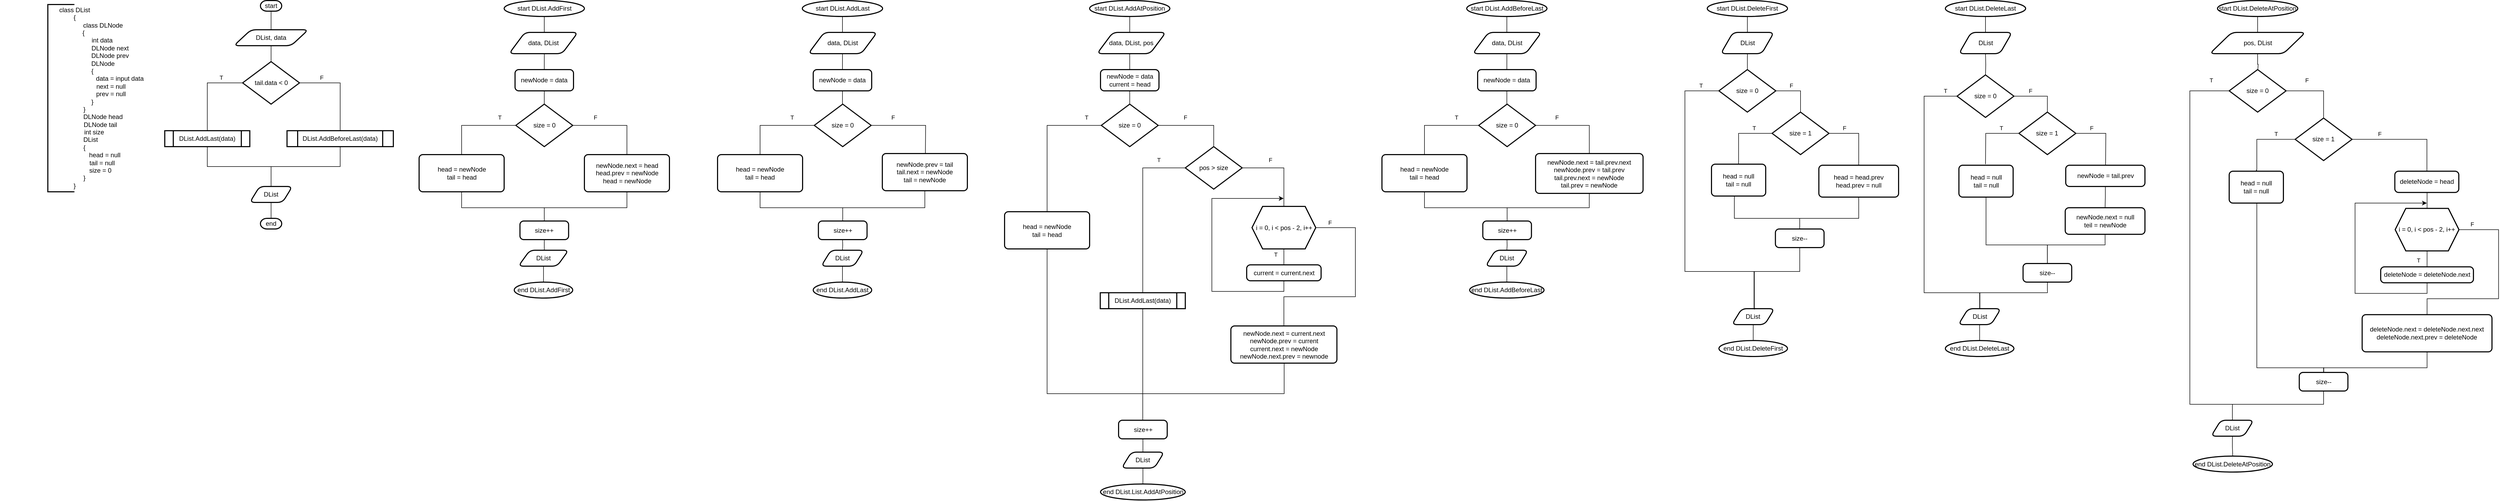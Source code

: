 <mxfile version="15.4.0" type="device"><diagram id="fU_Z1FJrFuVq7AGkQHou" name="Страница 1"><mxGraphModel dx="2153" dy="806" grid="1" gridSize="10" guides="1" tooltips="1" connect="1" arrows="1" fold="1" page="1" pageScale="1" pageWidth="827" pageHeight="1169" math="0" shadow="0"><root><mxCell id="0"/><mxCell id="1" parent="0"/><mxCell id="U-L8y34tym5A4oGmRkwM-3" style="edgeStyle=orthogonalEdgeStyle;rounded=0;orthogonalLoop=1;jettySize=auto;html=1;entryX=0.5;entryY=0;entryDx=0;entryDy=0;endArrow=none;endFill=0;" parent="1" source="U-L8y34tym5A4oGmRkwM-1" edge="1"><mxGeometry relative="1" as="geometry"><mxPoint x="414.01" y="80" as="targetPoint"/></mxGeometry></mxCell><mxCell id="U-L8y34tym5A4oGmRkwM-1" value="start DList.AddFirst" style="ellipse;whiteSpace=wrap;html=1;strokeWidth=2;" parent="1" vertex="1"><mxGeometry x="338.5" y="20" width="151" height="30" as="geometry"/></mxCell><mxCell id="U-L8y34tym5A4oGmRkwM-5" style="edgeStyle=orthogonalEdgeStyle;rounded=0;orthogonalLoop=1;jettySize=auto;html=1;entryX=0.5;entryY=0;entryDx=0;entryDy=0;endArrow=none;endFill=0;" parent="1" target="U-L8y34tym5A4oGmRkwM-4" edge="1"><mxGeometry relative="1" as="geometry"><mxPoint x="414.069" y="120" as="sourcePoint"/></mxGeometry></mxCell><mxCell id="U-L8y34tym5A4oGmRkwM-4" value="newNode = data" style="rounded=1;whiteSpace=wrap;html=1;absoluteArcSize=1;arcSize=14;strokeWidth=2;" parent="1" vertex="1"><mxGeometry x="359" y="150" width="110" height="40" as="geometry"/></mxCell><mxCell id="U-L8y34tym5A4oGmRkwM-9" style="edgeStyle=orthogonalEdgeStyle;rounded=0;orthogonalLoop=1;jettySize=auto;html=1;endArrow=none;endFill=0;" parent="1" source="U-L8y34tym5A4oGmRkwM-6" target="U-L8y34tym5A4oGmRkwM-8" edge="1"><mxGeometry relative="1" as="geometry"><Array as="points"><mxPoint x="570" y="410"/><mxPoint x="414" y="410"/></Array></mxGeometry></mxCell><mxCell id="U-L8y34tym5A4oGmRkwM-6" value="newNode.next = head&lt;br&gt;head.prev = newNode&lt;br&gt;head = newNode" style="rounded=1;whiteSpace=wrap;html=1;absoluteArcSize=1;arcSize=14;strokeWidth=2;" parent="1" vertex="1"><mxGeometry x="489.5" y="310" width="160" height="70" as="geometry"/></mxCell><mxCell id="U-L8y34tym5A4oGmRkwM-11" style="edgeStyle=orthogonalEdgeStyle;rounded=0;orthogonalLoop=1;jettySize=auto;html=1;entryX=0.5;entryY=0;entryDx=0;entryDy=0;endArrow=none;endFill=0;" parent="1" source="U-L8y34tym5A4oGmRkwM-8" target="U-L8y34tym5A4oGmRkwM-10" edge="1"><mxGeometry relative="1" as="geometry"/></mxCell><mxCell id="U-L8y34tym5A4oGmRkwM-8" value="DList" style="shape=parallelogram;html=1;strokeWidth=2;perimeter=parallelogramPerimeter;whiteSpace=wrap;rounded=1;arcSize=19;size=0.23;" parent="1" vertex="1"><mxGeometry x="365.26" y="490" width="94.5" height="30" as="geometry"/></mxCell><mxCell id="U-L8y34tym5A4oGmRkwM-10" value="end DList.AddFirst" style="ellipse;whiteSpace=wrap;html=1;strokeWidth=2;" parent="1" vertex="1"><mxGeometry x="357.51" y="550" width="110" height="30" as="geometry"/></mxCell><mxCell id="U-L8y34tym5A4oGmRkwM-34" style="edgeStyle=orthogonalEdgeStyle;rounded=0;orthogonalLoop=1;jettySize=auto;html=1;entryX=0.5;entryY=0;entryDx=0;entryDy=0;endArrow=none;endFill=0;" parent="1" source="U-L8y34tym5A4oGmRkwM-35" edge="1"><mxGeometry relative="1" as="geometry"><mxPoint x="975.0" y="80" as="targetPoint"/></mxGeometry></mxCell><mxCell id="U-L8y34tym5A4oGmRkwM-35" value="start DList.AddLast" style="ellipse;whiteSpace=wrap;html=1;strokeWidth=2;" parent="1" vertex="1"><mxGeometry x="899.5" y="20" width="151" height="30" as="geometry"/></mxCell><mxCell id="U-L8y34tym5A4oGmRkwM-36" style="edgeStyle=orthogonalEdgeStyle;rounded=0;orthogonalLoop=1;jettySize=auto;html=1;entryX=0.5;entryY=0;entryDx=0;entryDy=0;endArrow=none;endFill=0;" parent="1" target="U-L8y34tym5A4oGmRkwM-39" edge="1"><mxGeometry relative="1" as="geometry"><mxPoint x="975.034" y="120" as="sourcePoint"/></mxGeometry></mxCell><mxCell id="U-L8y34tym5A4oGmRkwM-38" style="edgeStyle=orthogonalEdgeStyle;rounded=0;orthogonalLoop=1;jettySize=auto;html=1;entryX=0.5;entryY=0;entryDx=0;entryDy=0;endArrow=none;endFill=0;" parent="1" source="U-L8y34tym5A4oGmRkwM-39" edge="1"><mxGeometry relative="1" as="geometry"><mxPoint x="975" y="220" as="targetPoint"/></mxGeometry></mxCell><mxCell id="U-L8y34tym5A4oGmRkwM-39" value="newNode = data" style="rounded=1;whiteSpace=wrap;html=1;absoluteArcSize=1;arcSize=14;strokeWidth=2;" parent="1" vertex="1"><mxGeometry x="920" y="150" width="110" height="40" as="geometry"/></mxCell><mxCell id="U-L8y34tym5A4oGmRkwM-40" style="edgeStyle=orthogonalEdgeStyle;rounded=0;orthogonalLoop=1;jettySize=auto;html=1;endArrow=none;endFill=0;" parent="1" target="U-L8y34tym5A4oGmRkwM-43" edge="1"><mxGeometry relative="1" as="geometry"><mxPoint x="975" y="460" as="sourcePoint"/></mxGeometry></mxCell><mxCell id="U-L8y34tym5A4oGmRkwM-42" style="edgeStyle=orthogonalEdgeStyle;rounded=0;orthogonalLoop=1;jettySize=auto;html=1;entryX=0.5;entryY=0;entryDx=0;entryDy=0;endArrow=none;endFill=0;" parent="1" source="U-L8y34tym5A4oGmRkwM-43" target="U-L8y34tym5A4oGmRkwM-44" edge="1"><mxGeometry relative="1" as="geometry"/></mxCell><mxCell id="U-L8y34tym5A4oGmRkwM-43" value="DList" style="shape=parallelogram;html=1;strokeWidth=2;perimeter=parallelogramPerimeter;whiteSpace=wrap;rounded=1;arcSize=19;size=0.23;" parent="1" vertex="1"><mxGeometry x="935" y="490" width="80" height="30" as="geometry"/></mxCell><mxCell id="U-L8y34tym5A4oGmRkwM-44" value="end DList.AddLast" style="ellipse;whiteSpace=wrap;html=1;strokeWidth=2;" parent="1" vertex="1"><mxGeometry x="920" y="550" width="110" height="30" as="geometry"/></mxCell><mxCell id="U-L8y34tym5A4oGmRkwM-45" style="edgeStyle=orthogonalEdgeStyle;rounded=0;orthogonalLoop=1;jettySize=auto;html=1;entryX=0.5;entryY=0;entryDx=0;entryDy=0;endArrow=none;endFill=0;" parent="1" source="U-L8y34tym5A4oGmRkwM-46" edge="1"><mxGeometry relative="1" as="geometry"><mxPoint x="1515.495" y="80" as="targetPoint"/></mxGeometry></mxCell><mxCell id="U-L8y34tym5A4oGmRkwM-46" value="start DList.AddAtPosition" style="ellipse;whiteSpace=wrap;html=1;strokeWidth=2;" parent="1" vertex="1"><mxGeometry x="1440" y="20" width="151" height="30" as="geometry"/></mxCell><mxCell id="U-L8y34tym5A4oGmRkwM-47" style="edgeStyle=orthogonalEdgeStyle;rounded=0;orthogonalLoop=1;jettySize=auto;html=1;entryX=0.5;entryY=0;entryDx=0;entryDy=0;endArrow=none;endFill=0;" parent="1" target="U-L8y34tym5A4oGmRkwM-50" edge="1"><mxGeometry relative="1" as="geometry"><mxPoint x="1515.448" y="120" as="sourcePoint"/></mxGeometry></mxCell><mxCell id="_JRviwH6wv8AhVhpIcnH-35" value="" style="edgeStyle=orthogonalEdgeStyle;rounded=0;orthogonalLoop=1;jettySize=auto;html=1;endArrow=none;endFill=0;" parent="1" source="U-L8y34tym5A4oGmRkwM-50" target="_JRviwH6wv8AhVhpIcnH-22" edge="1"><mxGeometry relative="1" as="geometry"/></mxCell><mxCell id="U-L8y34tym5A4oGmRkwM-50" value="newNode = data&lt;br&gt;current = head" style="rounded=1;whiteSpace=wrap;html=1;absoluteArcSize=1;arcSize=14;strokeWidth=2;" parent="1" vertex="1"><mxGeometry x="1460.5" y="150" width="110" height="40" as="geometry"/></mxCell><mxCell id="_JRviwH6wv8AhVhpIcnH-40" value="" style="edgeStyle=orthogonalEdgeStyle;rounded=0;orthogonalLoop=1;jettySize=auto;html=1;endArrow=none;endFill=0;" parent="1" source="U-L8y34tym5A4oGmRkwM-54" target="U-L8y34tym5A4oGmRkwM-55" edge="1"><mxGeometry relative="1" as="geometry"/></mxCell><mxCell id="_JRviwH6wv8AhVhpIcnH-41" value="" style="edgeStyle=orthogonalEdgeStyle;rounded=0;orthogonalLoop=1;jettySize=auto;html=1;endArrow=none;endFill=0;" parent="1" source="U-L8y34tym5A4oGmRkwM-54" target="_JRviwH6wv8AhVhpIcnH-30" edge="1"><mxGeometry relative="1" as="geometry"/></mxCell><mxCell id="U-L8y34tym5A4oGmRkwM-54" value="DList" style="shape=parallelogram;html=1;strokeWidth=2;perimeter=parallelogramPerimeter;whiteSpace=wrap;rounded=1;arcSize=19;size=0.23;" parent="1" vertex="1"><mxGeometry x="1500.25" y="870" width="80" height="30" as="geometry"/></mxCell><mxCell id="U-L8y34tym5A4oGmRkwM-55" value="end DList.List.AddAtPosition" style="ellipse;whiteSpace=wrap;html=1;strokeWidth=2;" parent="1" vertex="1"><mxGeometry x="1460.5" y="930" width="159.5" height="30" as="geometry"/></mxCell><mxCell id="U-L8y34tym5A4oGmRkwM-58" value="T" style="edgeStyle=orthogonalEdgeStyle;rounded=0;orthogonalLoop=1;jettySize=auto;html=1;endArrow=none;endFill=0;" parent="1" source="U-L8y34tym5A4oGmRkwM-56" target="U-L8y34tym5A4oGmRkwM-57" edge="1"><mxGeometry x="0.2" y="-16" relative="1" as="geometry"><mxPoint as="offset"/></mxGeometry></mxCell><mxCell id="U-L8y34tym5A4oGmRkwM-60" value="F" style="edgeStyle=orthogonalEdgeStyle;rounded=0;orthogonalLoop=1;jettySize=auto;html=1;endArrow=none;endFill=0;entryX=0.5;entryY=0;entryDx=0;entryDy=0;" parent="1" source="U-L8y34tym5A4oGmRkwM-56" target="U-L8y34tym5A4oGmRkwM-61" edge="1"><mxGeometry x="-0.867" y="10" relative="1" as="geometry"><mxPoint x="1920.01" y="607.5" as="targetPoint"/><Array as="points"><mxPoint x="1940.01" y="447.5"/><mxPoint x="1940.01" y="577.5"/><mxPoint x="1806.01" y="577.5"/></Array><mxPoint as="offset"/></mxGeometry></mxCell><mxCell id="U-L8y34tym5A4oGmRkwM-56" value="i = 0, i &amp;lt; pos - 2, i++" style="shape=hexagon;perimeter=hexagonPerimeter2;whiteSpace=wrap;html=1;fixedSize=1;strokeWidth=2;" parent="1" vertex="1"><mxGeometry x="1745.51" y="407.5" width="120" height="80" as="geometry"/></mxCell><mxCell id="U-L8y34tym5A4oGmRkwM-59" style="edgeStyle=orthogonalEdgeStyle;rounded=0;orthogonalLoop=1;jettySize=auto;html=1;endArrow=classic;endFill=1;exitX=0.5;exitY=1;exitDx=0;exitDy=0;" parent="1" source="U-L8y34tym5A4oGmRkwM-57" edge="1"><mxGeometry relative="1" as="geometry"><mxPoint x="1805" y="392.5" as="targetPoint"/><Array as="points"><mxPoint x="1805" y="567.5"/><mxPoint x="1670" y="567.5"/><mxPoint x="1670" y="392.5"/><mxPoint x="1805" y="392.5"/></Array></mxGeometry></mxCell><mxCell id="U-L8y34tym5A4oGmRkwM-57" value="current = current.next" style="rounded=1;whiteSpace=wrap;html=1;absoluteArcSize=1;arcSize=14;strokeWidth=2;" parent="1" vertex="1"><mxGeometry x="1735.51" y="517.5" width="140" height="30" as="geometry"/></mxCell><mxCell id="383ST2sBf6od1V66shln-7" style="edgeStyle=orthogonalEdgeStyle;rounded=0;orthogonalLoop=1;jettySize=auto;html=1;endArrow=none;endFill=0;" parent="1" target="_JRviwH6wv8AhVhpIcnH-30" edge="1"><mxGeometry relative="1" as="geometry"><mxPoint x="1806" y="700" as="sourcePoint"/><Array as="points"><mxPoint x="1806" y="760"/><mxPoint x="1540" y="760"/></Array></mxGeometry></mxCell><mxCell id="U-L8y34tym5A4oGmRkwM-61" value="newNode.next = current.next&lt;br&gt;newNode.prev = current&lt;br&gt;current.next = newNode&lt;br&gt;newNode.next.prev = newnode" style="rounded=1;whiteSpace=wrap;html=1;absoluteArcSize=1;arcSize=14;strokeWidth=2;" parent="1" vertex="1"><mxGeometry x="1705.76" y="632.5" width="199.5" height="70" as="geometry"/></mxCell><mxCell id="U-L8y34tym5A4oGmRkwM-62" style="edgeStyle=orthogonalEdgeStyle;rounded=0;orthogonalLoop=1;jettySize=auto;html=1;entryX=0.5;entryY=0;entryDx=0;entryDy=0;endArrow=none;endFill=0;" parent="1" source="U-L8y34tym5A4oGmRkwM-63" target="U-L8y34tym5A4oGmRkwM-65" edge="1"><mxGeometry relative="1" as="geometry"/></mxCell><mxCell id="U-L8y34tym5A4oGmRkwM-63" value="start DList.DeleteFirst" style="ellipse;whiteSpace=wrap;html=1;strokeWidth=2;" parent="1" vertex="1"><mxGeometry x="2602" y="20" width="151" height="30" as="geometry"/></mxCell><mxCell id="U-L8y34tym5A4oGmRkwM-64" style="edgeStyle=orthogonalEdgeStyle;rounded=0;orthogonalLoop=1;jettySize=auto;html=1;entryX=0.5;entryY=0;entryDx=0;entryDy=0;endArrow=none;endFill=0;entryPerimeter=0;" parent="1" source="U-L8y34tym5A4oGmRkwM-65" edge="1"><mxGeometry relative="1" as="geometry"><mxPoint x="2677.505" y="150" as="targetPoint"/></mxGeometry></mxCell><mxCell id="U-L8y34tym5A4oGmRkwM-65" value="DList" style="shape=parallelogram;html=1;strokeWidth=2;perimeter=parallelogramPerimeter;whiteSpace=wrap;rounded=1;arcSize=19;size=0.23;" parent="1" vertex="1"><mxGeometry x="2627.5" y="80" width="100" height="40" as="geometry"/></mxCell><mxCell id="U-L8y34tym5A4oGmRkwM-70" style="edgeStyle=orthogonalEdgeStyle;rounded=0;orthogonalLoop=1;jettySize=auto;html=1;entryX=0.5;entryY=0;entryDx=0;entryDy=0;endArrow=none;endFill=0;" parent="1" source="U-L8y34tym5A4oGmRkwM-71" target="U-L8y34tym5A4oGmRkwM-72" edge="1"><mxGeometry relative="1" as="geometry"/></mxCell><mxCell id="U-L8y34tym5A4oGmRkwM-71" value="DList" style="shape=parallelogram;html=1;strokeWidth=2;perimeter=parallelogramPerimeter;whiteSpace=wrap;rounded=1;arcSize=19;size=0.23;" parent="1" vertex="1"><mxGeometry x="2648.48" y="600" width="80" height="30" as="geometry"/></mxCell><mxCell id="U-L8y34tym5A4oGmRkwM-72" value="end DList.DeleteFirst" style="ellipse;whiteSpace=wrap;html=1;strokeWidth=2;" parent="1" vertex="1"><mxGeometry x="2623.99" y="660" width="128.99" height="30" as="geometry"/></mxCell><mxCell id="U-L8y34tym5A4oGmRkwM-73" style="edgeStyle=orthogonalEdgeStyle;rounded=0;orthogonalLoop=1;jettySize=auto;html=1;entryX=0.5;entryY=0;entryDx=0;entryDy=0;endArrow=none;endFill=0;" parent="1" source="U-L8y34tym5A4oGmRkwM-74" edge="1"><mxGeometry relative="1" as="geometry"><mxPoint x="3125.5" y="80" as="targetPoint"/></mxGeometry></mxCell><mxCell id="U-L8y34tym5A4oGmRkwM-74" value="start DList.DeleteLast" style="ellipse;whiteSpace=wrap;html=1;strokeWidth=2;" parent="1" vertex="1"><mxGeometry x="3050" y="20" width="151" height="30" as="geometry"/></mxCell><mxCell id="U-L8y34tym5A4oGmRkwM-75" style="edgeStyle=orthogonalEdgeStyle;rounded=0;orthogonalLoop=1;jettySize=auto;html=1;entryX=0.5;entryY=0;entryDx=0;entryDy=0;endArrow=none;endFill=0;entryPerimeter=0;" parent="1" target="383ST2sBf6od1V66shln-45" edge="1"><mxGeometry relative="1" as="geometry"><mxPoint x="3125.5" y="150" as="targetPoint"/><mxPoint x="3125.517" y="120" as="sourcePoint"/></mxGeometry></mxCell><mxCell id="U-L8y34tym5A4oGmRkwM-84" style="edgeStyle=orthogonalEdgeStyle;rounded=0;orthogonalLoop=1;jettySize=auto;html=1;entryX=0.5;entryY=0;entryDx=0;entryDy=0;endArrow=none;endFill=0;" parent="1" source="U-L8y34tym5A4oGmRkwM-85" target="U-L8y34tym5A4oGmRkwM-87" edge="1"><mxGeometry relative="1" as="geometry"/></mxCell><mxCell id="U-L8y34tym5A4oGmRkwM-85" value="start DList.DeleteAtPosition" style="ellipse;whiteSpace=wrap;html=1;strokeWidth=2;" parent="1" vertex="1"><mxGeometry x="3562" y="20" width="151" height="30" as="geometry"/></mxCell><mxCell id="U-L8y34tym5A4oGmRkwM-86" style="edgeStyle=orthogonalEdgeStyle;rounded=0;orthogonalLoop=1;jettySize=auto;html=1;entryX=0.5;entryY=0;entryDx=0;entryDy=0;endArrow=none;endFill=0;" parent="1" source="U-L8y34tym5A4oGmRkwM-87" edge="1"><mxGeometry relative="1" as="geometry"><mxPoint x="3638" y="150" as="targetPoint"/></mxGeometry></mxCell><mxCell id="U-L8y34tym5A4oGmRkwM-87" value="pos, DList" style="shape=parallelogram;html=1;strokeWidth=2;perimeter=parallelogramPerimeter;whiteSpace=wrap;rounded=1;arcSize=19;size=0.23;" parent="1" vertex="1"><mxGeometry x="3547.5" y="80" width="180" height="40" as="geometry"/></mxCell><mxCell id="_JRviwH6wv8AhVhpIcnH-2" value="T" style="edgeStyle=orthogonalEdgeStyle;rounded=0;orthogonalLoop=1;jettySize=auto;html=1;endArrow=none;endFill=0;exitX=0;exitY=0.5;exitDx=0;exitDy=0;exitPerimeter=0;" parent="1" source="_JRviwH6wv8AhVhpIcnH-1" target="_JRviwH6wv8AhVhpIcnH-3" edge="1"><mxGeometry x="-0.612" y="-15" relative="1" as="geometry"><mxPoint x="80" y="550" as="targetPoint"/><mxPoint as="offset"/></mxGeometry></mxCell><mxCell id="_JRviwH6wv8AhVhpIcnH-4" value="" style="edgeStyle=orthogonalEdgeStyle;rounded=0;orthogonalLoop=1;jettySize=auto;html=1;endArrow=none;endFill=0;" parent="1" source="_JRviwH6wv8AhVhpIcnH-1" target="U-L8y34tym5A4oGmRkwM-4" edge="1"><mxGeometry relative="1" as="geometry"/></mxCell><mxCell id="_JRviwH6wv8AhVhpIcnH-5" value="F" style="edgeStyle=orthogonalEdgeStyle;rounded=0;orthogonalLoop=1;jettySize=auto;html=1;endArrow=none;endFill=0;" parent="1" source="_JRviwH6wv8AhVhpIcnH-1" target="U-L8y34tym5A4oGmRkwM-6" edge="1"><mxGeometry x="-0.459" y="15" relative="1" as="geometry"><mxPoint as="offset"/></mxGeometry></mxCell><mxCell id="_JRviwH6wv8AhVhpIcnH-1" value="size = 0" style="strokeWidth=2;html=1;shape=mxgraph.flowchart.decision;whiteSpace=wrap;" parent="1" vertex="1"><mxGeometry x="360.5" y="215" width="107.01" height="80" as="geometry"/></mxCell><mxCell id="_JRviwH6wv8AhVhpIcnH-9" style="edgeStyle=orthogonalEdgeStyle;rounded=0;orthogonalLoop=1;jettySize=auto;html=1;endArrow=none;endFill=0;" parent="1" source="_JRviwH6wv8AhVhpIcnH-3" target="_JRviwH6wv8AhVhpIcnH-7" edge="1"><mxGeometry relative="1" as="geometry"><Array as="points"><mxPoint x="259" y="410"/><mxPoint x="414" y="410"/></Array></mxGeometry></mxCell><mxCell id="_JRviwH6wv8AhVhpIcnH-3" value="head = newNode&lt;br&gt;tail = head" style="rounded=1;whiteSpace=wrap;html=1;absoluteArcSize=1;arcSize=14;strokeWidth=2;" parent="1" vertex="1"><mxGeometry x="178.5" y="310" width="160" height="70" as="geometry"/></mxCell><mxCell id="_JRviwH6wv8AhVhpIcnH-7" value="size++" style="rounded=1;whiteSpace=wrap;html=1;absoluteArcSize=1;arcSize=14;strokeWidth=2;" parent="1" vertex="1"><mxGeometry x="368.26" y="435" width="91.5" height="35" as="geometry"/></mxCell><mxCell id="_JRviwH6wv8AhVhpIcnH-11" value="T" style="edgeStyle=orthogonalEdgeStyle;rounded=0;orthogonalLoop=1;jettySize=auto;html=1;endArrow=none;endFill=0;exitX=0;exitY=0.5;exitDx=0;exitDy=0;exitPerimeter=0;" parent="1" source="_JRviwH6wv8AhVhpIcnH-13" target="_JRviwH6wv8AhVhpIcnH-15" edge="1"><mxGeometry x="-0.465" y="-15" relative="1" as="geometry"><mxPoint x="641.5" y="550" as="targetPoint"/><mxPoint as="offset"/></mxGeometry></mxCell><mxCell id="_JRviwH6wv8AhVhpIcnH-12" value="F" style="edgeStyle=orthogonalEdgeStyle;rounded=0;orthogonalLoop=1;jettySize=auto;html=1;endArrow=none;endFill=0;" parent="1" source="_JRviwH6wv8AhVhpIcnH-13" edge="1"><mxGeometry x="-0.478" y="15" relative="1" as="geometry"><mxPoint x="1131" y="310" as="targetPoint"/><mxPoint as="offset"/></mxGeometry></mxCell><mxCell id="_JRviwH6wv8AhVhpIcnH-13" value="size = 0" style="strokeWidth=2;html=1;shape=mxgraph.flowchart.decision;whiteSpace=wrap;" parent="1" vertex="1"><mxGeometry x="922.0" y="215" width="107.01" height="80" as="geometry"/></mxCell><mxCell id="_JRviwH6wv8AhVhpIcnH-14" style="edgeStyle=orthogonalEdgeStyle;rounded=0;orthogonalLoop=1;jettySize=auto;html=1;endArrow=none;endFill=0;" parent="1" source="_JRviwH6wv8AhVhpIcnH-15" target="_JRviwH6wv8AhVhpIcnH-16" edge="1"><mxGeometry relative="1" as="geometry"><Array as="points"><mxPoint x="820.5" y="410"/><mxPoint x="975.5" y="410"/></Array></mxGeometry></mxCell><mxCell id="_JRviwH6wv8AhVhpIcnH-15" value="head = newNode&lt;br&gt;tail = head" style="rounded=1;whiteSpace=wrap;html=1;absoluteArcSize=1;arcSize=14;strokeWidth=2;" parent="1" vertex="1"><mxGeometry x="740" y="310" width="160" height="70" as="geometry"/></mxCell><mxCell id="_JRviwH6wv8AhVhpIcnH-16" value="size++" style="rounded=1;whiteSpace=wrap;html=1;absoluteArcSize=1;arcSize=14;strokeWidth=2;" parent="1" vertex="1"><mxGeometry x="929.76" y="435" width="91.5" height="35" as="geometry"/></mxCell><mxCell id="_JRviwH6wv8AhVhpIcnH-18" style="edgeStyle=orthogonalEdgeStyle;rounded=0;orthogonalLoop=1;jettySize=auto;html=1;entryX=0.5;entryY=0;entryDx=0;entryDy=0;endArrow=none;endFill=0;exitX=0.5;exitY=1;exitDx=0;exitDy=0;" parent="1" source="_JRviwH6wv8AhVhpIcnH-17" target="_JRviwH6wv8AhVhpIcnH-16" edge="1"><mxGeometry relative="1" as="geometry"><Array as="points"><mxPoint x="1130" y="410"/><mxPoint x="976" y="410"/></Array></mxGeometry></mxCell><mxCell id="_JRviwH6wv8AhVhpIcnH-17" value="newNode.prev = tail&lt;br&gt;tail.next = newNode&lt;br&gt;tail = newNode" style="rounded=1;whiteSpace=wrap;html=1;absoluteArcSize=1;arcSize=14;strokeWidth=2;" parent="1" vertex="1"><mxGeometry x="1050" y="308" width="160" height="70" as="geometry"/></mxCell><mxCell id="_JRviwH6wv8AhVhpIcnH-20" value="T" style="edgeStyle=orthogonalEdgeStyle;rounded=0;orthogonalLoop=1;jettySize=auto;html=1;endArrow=none;endFill=0;exitX=0;exitY=0.5;exitDx=0;exitDy=0;exitPerimeter=0;entryX=0.5;entryY=0;entryDx=0;entryDy=0;" parent="1" source="_JRviwH6wv8AhVhpIcnH-22" target="_JRviwH6wv8AhVhpIcnH-24" edge="1"><mxGeometry x="-0.788" y="-15" relative="1" as="geometry"><mxPoint x="1360" y="310" as="targetPoint"/><mxPoint as="offset"/></mxGeometry></mxCell><mxCell id="383ST2sBf6od1V66shln-1" value="F" style="edgeStyle=orthogonalEdgeStyle;rounded=0;orthogonalLoop=1;jettySize=auto;html=1;endArrow=none;endFill=0;entryX=0.5;entryY=0;entryDx=0;entryDy=0;entryPerimeter=0;" parent="1" source="_JRviwH6wv8AhVhpIcnH-22" target="383ST2sBf6od1V66shln-2" edge="1"><mxGeometry x="-0.294" y="15" relative="1" as="geometry"><mxPoint x="1610" y="255" as="targetPoint"/><mxPoint as="offset"/></mxGeometry></mxCell><mxCell id="_JRviwH6wv8AhVhpIcnH-22" value="size = 0" style="strokeWidth=2;html=1;shape=mxgraph.flowchart.decision;whiteSpace=wrap;" parent="1" vertex="1"><mxGeometry x="1462.0" y="215" width="107.01" height="80" as="geometry"/></mxCell><mxCell id="_JRviwH6wv8AhVhpIcnH-36" style="edgeStyle=orthogonalEdgeStyle;rounded=0;orthogonalLoop=1;jettySize=auto;html=1;endArrow=none;endFill=0;" parent="1" source="_JRviwH6wv8AhVhpIcnH-24" target="_JRviwH6wv8AhVhpIcnH-30" edge="1"><mxGeometry relative="1" as="geometry"><Array as="points"><mxPoint x="1360" y="760"/><mxPoint x="1540" y="760"/></Array></mxGeometry></mxCell><mxCell id="_JRviwH6wv8AhVhpIcnH-24" value="head = newNode&lt;br&gt;tail = head" style="rounded=1;whiteSpace=wrap;html=1;absoluteArcSize=1;arcSize=14;strokeWidth=2;" parent="1" vertex="1"><mxGeometry x="1280" y="417.5" width="160" height="70" as="geometry"/></mxCell><mxCell id="_JRviwH6wv8AhVhpIcnH-30" value="size++" style="rounded=1;whiteSpace=wrap;html=1;absoluteArcSize=1;arcSize=14;strokeWidth=2;" parent="1" vertex="1"><mxGeometry x="1494.5" y="810" width="91.5" height="35" as="geometry"/></mxCell><mxCell id="_JRviwH6wv8AhVhpIcnH-32" value="data, DList" style="shape=parallelogram;html=1;strokeWidth=2;perimeter=parallelogramPerimeter;whiteSpace=wrap;rounded=1;arcSize=19;size=0.23;" parent="1" vertex="1"><mxGeometry x="347.83" y="80" width="129.36" height="40" as="geometry"/></mxCell><mxCell id="_JRviwH6wv8AhVhpIcnH-33" value="data, DList" style="shape=parallelogram;html=1;strokeWidth=2;perimeter=parallelogramPerimeter;whiteSpace=wrap;rounded=1;arcSize=19;size=0.23;" parent="1" vertex="1"><mxGeometry x="910.83" y="80" width="129.36" height="40" as="geometry"/></mxCell><mxCell id="_JRviwH6wv8AhVhpIcnH-34" value="data, DList, pos" style="shape=parallelogram;html=1;strokeWidth=2;perimeter=parallelogramPerimeter;whiteSpace=wrap;rounded=1;arcSize=19;size=0.23;" parent="1" vertex="1"><mxGeometry x="1454" y="80" width="129.36" height="40" as="geometry"/></mxCell><mxCell id="_JRviwH6wv8AhVhpIcnH-53" value="DList" style="shape=parallelogram;html=1;strokeWidth=2;perimeter=parallelogramPerimeter;whiteSpace=wrap;rounded=1;arcSize=19;size=0.23;" parent="1" vertex="1"><mxGeometry x="3075.5" y="80" width="100" height="40" as="geometry"/></mxCell><mxCell id="_JRviwH6wv8AhVhpIcnH-91" style="edgeStyle=orthogonalEdgeStyle;rounded=0;orthogonalLoop=1;jettySize=auto;html=1;entryX=0.5;entryY=0;entryDx=0;entryDy=0;endArrow=none;endFill=0;" parent="1" source="_JRviwH6wv8AhVhpIcnH-93" target="_JRviwH6wv8AhVhpIcnH-94" edge="1"><mxGeometry relative="1" as="geometry"/></mxCell><mxCell id="_JRviwH6wv8AhVhpIcnH-93" value="DList" style="shape=parallelogram;html=1;strokeWidth=2;perimeter=parallelogramPerimeter;whiteSpace=wrap;rounded=1;arcSize=19;size=0.23;" parent="1" vertex="1"><mxGeometry x="3550" y="810" width="80" height="30" as="geometry"/></mxCell><mxCell id="_JRviwH6wv8AhVhpIcnH-94" value="end DList.DeleteAtPosition" style="ellipse;whiteSpace=wrap;html=1;strokeWidth=2;" parent="1" vertex="1"><mxGeometry x="3516" y="877.5" width="149.4" height="30" as="geometry"/></mxCell><mxCell id="_JRviwH6wv8AhVhpIcnH-127" value="newNode.next = tail.prev.next&lt;br&gt;newNode.prev = tail.prev&lt;br&gt;tail.prev.next = newNode&lt;br&gt;tail.prev = newNode" style="rounded=1;whiteSpace=wrap;html=1;absoluteArcSize=1;arcSize=14;strokeWidth=2;" parent="1" vertex="1"><mxGeometry x="2279.01" y="308" width="202.25" height="75" as="geometry"/></mxCell><mxCell id="_JRviwH6wv8AhVhpIcnH-128" style="edgeStyle=orthogonalEdgeStyle;rounded=0;orthogonalLoop=1;jettySize=auto;html=1;entryX=0.5;entryY=0;entryDx=0;entryDy=0;endArrow=none;endFill=0;" parent="1" source="_JRviwH6wv8AhVhpIcnH-129" edge="1"><mxGeometry relative="1" as="geometry"><mxPoint x="2225" y="80" as="targetPoint"/></mxGeometry></mxCell><mxCell id="_JRviwH6wv8AhVhpIcnH-129" value="start DList.AddBeforeLast" style="ellipse;whiteSpace=wrap;html=1;strokeWidth=2;" parent="1" vertex="1"><mxGeometry x="2149.5" y="20" width="151" height="30" as="geometry"/></mxCell><mxCell id="_JRviwH6wv8AhVhpIcnH-130" style="edgeStyle=orthogonalEdgeStyle;rounded=0;orthogonalLoop=1;jettySize=auto;html=1;entryX=0.5;entryY=0;entryDx=0;entryDy=0;endArrow=none;endFill=0;" parent="1" target="_JRviwH6wv8AhVhpIcnH-132" edge="1"><mxGeometry relative="1" as="geometry"><mxPoint x="2225.034" y="120" as="sourcePoint"/></mxGeometry></mxCell><mxCell id="_JRviwH6wv8AhVhpIcnH-131" style="edgeStyle=orthogonalEdgeStyle;rounded=0;orthogonalLoop=1;jettySize=auto;html=1;entryX=0.5;entryY=0;entryDx=0;entryDy=0;endArrow=none;endFill=0;" parent="1" source="_JRviwH6wv8AhVhpIcnH-132" edge="1"><mxGeometry relative="1" as="geometry"><mxPoint x="2225" y="220" as="targetPoint"/></mxGeometry></mxCell><mxCell id="_JRviwH6wv8AhVhpIcnH-132" value="newNode = data" style="rounded=1;whiteSpace=wrap;html=1;absoluteArcSize=1;arcSize=14;strokeWidth=2;" parent="1" vertex="1"><mxGeometry x="2170" y="150" width="110" height="40" as="geometry"/></mxCell><mxCell id="_JRviwH6wv8AhVhpIcnH-133" style="edgeStyle=orthogonalEdgeStyle;rounded=0;orthogonalLoop=1;jettySize=auto;html=1;endArrow=none;endFill=0;" parent="1" target="_JRviwH6wv8AhVhpIcnH-135" edge="1"><mxGeometry relative="1" as="geometry"><mxPoint x="2225" y="460" as="sourcePoint"/></mxGeometry></mxCell><mxCell id="_JRviwH6wv8AhVhpIcnH-134" style="edgeStyle=orthogonalEdgeStyle;rounded=0;orthogonalLoop=1;jettySize=auto;html=1;entryX=0.5;entryY=0;entryDx=0;entryDy=0;endArrow=none;endFill=0;" parent="1" source="_JRviwH6wv8AhVhpIcnH-135" target="_JRviwH6wv8AhVhpIcnH-136" edge="1"><mxGeometry relative="1" as="geometry"/></mxCell><mxCell id="_JRviwH6wv8AhVhpIcnH-135" value="DList" style="shape=parallelogram;html=1;strokeWidth=2;perimeter=parallelogramPerimeter;whiteSpace=wrap;rounded=1;arcSize=19;size=0.23;" parent="1" vertex="1"><mxGeometry x="2185" y="490" width="80" height="30" as="geometry"/></mxCell><mxCell id="_JRviwH6wv8AhVhpIcnH-136" value="end DList.AddBeforeLast" style="ellipse;whiteSpace=wrap;html=1;strokeWidth=2;" parent="1" vertex="1"><mxGeometry x="2155" y="550" width="139.99" height="30" as="geometry"/></mxCell><mxCell id="_JRviwH6wv8AhVhpIcnH-137" value="T" style="edgeStyle=orthogonalEdgeStyle;rounded=0;orthogonalLoop=1;jettySize=auto;html=1;endArrow=none;endFill=0;exitX=0;exitY=0.5;exitDx=0;exitDy=0;exitPerimeter=0;" parent="1" source="_JRviwH6wv8AhVhpIcnH-139" target="_JRviwH6wv8AhVhpIcnH-141" edge="1"><mxGeometry x="-0.465" y="-15" relative="1" as="geometry"><mxPoint x="1891.5" y="550" as="targetPoint"/><mxPoint as="offset"/></mxGeometry></mxCell><mxCell id="_JRviwH6wv8AhVhpIcnH-138" value="F" style="edgeStyle=orthogonalEdgeStyle;rounded=0;orthogonalLoop=1;jettySize=auto;html=1;endArrow=none;endFill=0;entryX=0.5;entryY=0;entryDx=0;entryDy=0;" parent="1" source="_JRviwH6wv8AhVhpIcnH-139" target="_JRviwH6wv8AhVhpIcnH-127" edge="1"><mxGeometry x="-0.478" y="15" relative="1" as="geometry"><mxPoint x="2381" y="310" as="targetPoint"/><mxPoint as="offset"/><Array as="points"><mxPoint x="2380" y="255"/></Array></mxGeometry></mxCell><mxCell id="_JRviwH6wv8AhVhpIcnH-139" value="size = 0" style="strokeWidth=2;html=1;shape=mxgraph.flowchart.decision;whiteSpace=wrap;" parent="1" vertex="1"><mxGeometry x="2172" y="215" width="107.01" height="80" as="geometry"/></mxCell><mxCell id="_JRviwH6wv8AhVhpIcnH-140" style="edgeStyle=orthogonalEdgeStyle;rounded=0;orthogonalLoop=1;jettySize=auto;html=1;endArrow=none;endFill=0;" parent="1" source="_JRviwH6wv8AhVhpIcnH-141" target="_JRviwH6wv8AhVhpIcnH-142" edge="1"><mxGeometry relative="1" as="geometry"><Array as="points"><mxPoint x="2070.5" y="410"/><mxPoint x="2225.5" y="410"/></Array></mxGeometry></mxCell><mxCell id="_JRviwH6wv8AhVhpIcnH-141" value="head = newNode&lt;br&gt;tail = head" style="rounded=1;whiteSpace=wrap;html=1;absoluteArcSize=1;arcSize=14;strokeWidth=2;" parent="1" vertex="1"><mxGeometry x="1990" y="310" width="160" height="70" as="geometry"/></mxCell><mxCell id="_JRviwH6wv8AhVhpIcnH-142" value="size++" style="rounded=1;whiteSpace=wrap;html=1;absoluteArcSize=1;arcSize=14;strokeWidth=2;" parent="1" vertex="1"><mxGeometry x="2179.76" y="435" width="91.5" height="35" as="geometry"/></mxCell><mxCell id="_JRviwH6wv8AhVhpIcnH-143" style="edgeStyle=orthogonalEdgeStyle;rounded=0;orthogonalLoop=1;jettySize=auto;html=1;entryX=0.5;entryY=0;entryDx=0;entryDy=0;endArrow=none;endFill=0;exitX=0.5;exitY=1;exitDx=0;exitDy=0;" parent="1" source="_JRviwH6wv8AhVhpIcnH-127" target="_JRviwH6wv8AhVhpIcnH-142" edge="1"><mxGeometry relative="1" as="geometry"><Array as="points"><mxPoint x="2380" y="385"/><mxPoint x="2380" y="410"/><mxPoint x="2226" y="410"/></Array><mxPoint x="2380" y="378.0" as="sourcePoint"/></mxGeometry></mxCell><mxCell id="_JRviwH6wv8AhVhpIcnH-145" value="data, DList" style="shape=parallelogram;html=1;strokeWidth=2;perimeter=parallelogramPerimeter;whiteSpace=wrap;rounded=1;arcSize=19;size=0.23;" parent="1" vertex="1"><mxGeometry x="2160.83" y="80" width="129.36" height="40" as="geometry"/></mxCell><mxCell id="_JRviwH6wv8AhVhpIcnH-148" style="edgeStyle=orthogonalEdgeStyle;rounded=0;orthogonalLoop=1;jettySize=auto;html=1;entryX=0.5;entryY=0;entryDx=0;entryDy=0;endArrow=none;endFill=0;" parent="1" source="_JRviwH6wv8AhVhpIcnH-146" target="_JRviwH6wv8AhVhpIcnH-147" edge="1"><mxGeometry relative="1" as="geometry"/></mxCell><mxCell id="_JRviwH6wv8AhVhpIcnH-146" value="start" style="strokeWidth=2;html=1;shape=mxgraph.flowchart.terminator;whiteSpace=wrap;" parent="1" vertex="1"><mxGeometry x="-120" y="20" width="40" height="20" as="geometry"/></mxCell><mxCell id="_JRviwH6wv8AhVhpIcnH-151" value="" style="edgeStyle=orthogonalEdgeStyle;rounded=0;orthogonalLoop=1;jettySize=auto;html=1;endArrow=none;endFill=0;" parent="1" source="_JRviwH6wv8AhVhpIcnH-147" target="_JRviwH6wv8AhVhpIcnH-150" edge="1"><mxGeometry relative="1" as="geometry"/></mxCell><mxCell id="_JRviwH6wv8AhVhpIcnH-147" value="DList, data" style="shape=parallelogram;html=1;strokeWidth=2;perimeter=parallelogramPerimeter;whiteSpace=wrap;rounded=1;arcSize=19;size=0.23;" parent="1" vertex="1"><mxGeometry x="-170" y="75" width="140" height="30" as="geometry"/></mxCell><mxCell id="_JRviwH6wv8AhVhpIcnH-149" value="class DList&lt;br&gt;{&lt;br&gt;&lt;span style=&quot;white-space: pre&quot;&gt;&#9;&lt;span style=&quot;white-space: pre&quot;&gt;&#9;&lt;/span&gt;&lt;span style=&quot;white-space: pre&quot;&gt;&#9;&lt;/span&gt;&lt;span style=&quot;white-space: pre&quot;&gt;&#9;&lt;/span&gt;&lt;/span&gt;class DLNode&lt;br&gt;&lt;span style=&quot;white-space: pre&quot;&gt;&#9;&lt;/span&gt;&amp;nbsp; {&lt;br&gt;&lt;span style=&quot;white-space: pre&quot;&gt;&#9;&lt;/span&gt;&lt;span style=&quot;white-space: pre&quot;&gt;&#9;&lt;/span&gt;&lt;span style=&quot;white-space: pre&quot;&gt;&#9;&amp;nbsp;&lt;/span&gt;&amp;nbsp; &amp;nbsp; &amp;nbsp; int data&lt;br&gt;&lt;span style=&quot;white-space: pre&quot;&gt;&#9;&lt;/span&gt;&lt;span style=&quot;white-space: pre&quot;&gt;&#9;&lt;/span&gt;&lt;span style=&quot;white-space: pre&quot;&gt;&#9;&lt;span style=&quot;white-space: pre&quot;&gt;&#9;&lt;/span&gt;&lt;span style=&quot;white-space: pre&quot;&gt;&#9;&lt;/span&gt;&lt;/span&gt;DLNode next&lt;br&gt;&lt;span style=&quot;white-space: pre&quot;&gt;&#9;&lt;/span&gt;&lt;span style=&quot;white-space: pre&quot;&gt;&#9;&lt;/span&gt;&lt;span style=&quot;white-space: pre&quot;&gt;&#9;&lt;span style=&quot;white-space: pre&quot;&gt;&#9;&lt;/span&gt;&lt;span style=&quot;white-space: pre&quot;&gt;&#9;&lt;/span&gt;&lt;/span&gt;DLNode prev&lt;br&gt;&lt;span style=&quot;white-space: pre&quot;&gt;&#9;&lt;/span&gt;&lt;span style=&quot;white-space: pre&quot;&gt;&#9;&lt;/span&gt;&lt;span style=&quot;white-space: pre&quot;&gt;&#9;&lt;span style=&quot;white-space: pre&quot;&gt;&#9;&lt;/span&gt;&lt;/span&gt;DLNode&lt;br&gt;&lt;span style=&quot;white-space: pre&quot;&gt;&#9;&lt;/span&gt;&lt;span style=&quot;white-space: pre&quot;&gt;&#9;&lt;/span&gt;&amp;nbsp; &amp;nbsp; {&lt;br&gt;&lt;span style=&quot;white-space: pre&quot;&gt;&#9;&lt;/span&gt;&lt;span style=&quot;white-space: pre&quot;&gt;&#9;&lt;/span&gt;&lt;span style=&quot;white-space: pre&quot;&gt;&#9;&lt;span style=&quot;white-space: pre&quot;&gt;&#9;&lt;/span&gt; &lt;/span&gt;&amp;nbsp; &amp;nbsp;&amp;nbsp; &amp;nbsp; &amp;nbsp; &amp;nbsp; &amp;nbsp; &amp;nbsp; &amp;nbsp; &amp;nbsp;data = input data&lt;br&gt;&lt;span style=&quot;white-space: pre&quot;&gt;&#9;&lt;/span&gt;&lt;span style=&quot;white-space: pre&quot;&gt;&#9;&lt;/span&gt;&lt;span style=&quot;white-space: pre&quot;&gt;&#9;&lt;span style=&quot;white-space: pre&quot;&gt;&#9;&lt;/span&gt;&lt;span style=&quot;white-space: pre&quot;&gt;&#9;&lt;/span&gt; &lt;/span&gt;next = null&lt;br&gt;&lt;span style=&quot;white-space: pre&quot;&gt;&#9;&lt;/span&gt;&lt;span style=&quot;white-space: pre&quot;&gt;&#9;&lt;/span&gt;&lt;span style=&quot;white-space: pre&quot;&gt;&#9;&lt;/span&gt;&lt;span style=&quot;white-space: pre&quot;&gt;&#9;&lt;/span&gt;&lt;span style=&quot;white-space: pre&quot;&gt;&#9;&lt;/span&gt;&amp;nbsp;prev = null&lt;br&gt;&lt;span style=&quot;white-space: pre&quot;&gt;&#9;&lt;/span&gt;&lt;span style=&quot;white-space: pre&quot;&gt;&#9;&lt;/span&gt;&amp;nbsp; &amp;nbsp; }&lt;br&gt;&lt;span style=&quot;white-space: pre&quot;&gt;&#9;&lt;/span&gt;&amp;nbsp; &amp;nbsp;}&lt;br&gt;&lt;span style=&quot;white-space: pre&quot;&gt;&#9;&lt;span style=&quot;white-space: pre&quot;&gt;&#9;&lt;/span&gt;&lt;span style=&quot;white-space: pre&quot;&gt;&#9;&lt;/span&gt;&lt;span style=&quot;white-space: pre&quot;&gt;&#9;&lt;/span&gt;&lt;/span&gt;DLNode head&lt;br&gt;&lt;span style=&quot;white-space: pre&quot;&gt;&#9;&lt;/span&gt;&lt;span style=&quot;white-space: pre&quot;&gt;&#9;&lt;span style=&quot;white-space: pre&quot;&gt;&#9;&lt;/span&gt; &lt;/span&gt;&amp;nbsp; &amp;nbsp; DLNode tail&lt;br&gt;&lt;span style=&quot;white-space: pre&quot;&gt;&#9;&lt;/span&gt;&lt;span style=&quot;white-space: pre&quot;&gt;&#9;&lt;/span&gt;&amp;nbsp; &amp;nbsp; &amp;nbsp; int size&lt;br&gt;&lt;span style=&quot;white-space: pre&quot;&gt;&#9;&lt;/span&gt;&lt;span style=&quot;white-space: pre&quot;&gt;&#9;&lt;/span&gt;&amp;nbsp; DList&lt;br&gt;&lt;span style=&quot;white-space: pre&quot;&gt;&#9;&lt;/span&gt;&amp;nbsp; &amp;nbsp;{&lt;br&gt;&lt;span style=&quot;white-space: pre&quot;&gt;&#9;&lt;/span&gt;&lt;span style=&quot;white-space: pre&quot;&gt;&#9;&lt;span style=&quot;white-space: pre&quot;&gt;&#9;&lt;/span&gt;&lt;span style=&quot;white-space: pre&quot;&gt;&#9;&lt;/span&gt; &lt;/span&gt;&amp;nbsp;head = null&lt;br&gt;&lt;span style=&quot;white-space: pre&quot;&gt;&#9;&lt;/span&gt;&lt;span style=&quot;white-space: pre&quot;&gt;&#9;&lt;/span&gt;&lt;span style=&quot;white-space: pre&quot;&gt;&#9;&lt;/span&gt;&amp;nbsp; &amp;nbsp; &amp;nbsp; &amp;nbsp;tail = null&lt;br&gt;&amp;nbsp; &amp;nbsp; &amp;nbsp; &amp;nbsp; &amp;nbsp; &amp;nbsp; &amp;nbsp; &amp;nbsp; &amp;nbsp; &amp;nbsp; &amp;nbsp; &amp;nbsp; &amp;nbsp; &amp;nbsp; &amp;nbsp;size = 0&lt;br&gt;&lt;span style=&quot;white-space: pre&quot;&gt;&#9;&lt;/span&gt;&amp;nbsp; &amp;nbsp;}&lt;br&gt;}" style="text;html=1;align=center;verticalAlign=middle;resizable=0;points=[];autosize=1;strokeColor=none;fillColor=none;" parent="1" vertex="1"><mxGeometry x="-610" y="33" width="280" height="340" as="geometry"/></mxCell><mxCell id="_JRviwH6wv8AhVhpIcnH-152" value="T" style="edgeStyle=orthogonalEdgeStyle;rounded=0;orthogonalLoop=1;jettySize=auto;html=1;endArrow=none;endFill=0;" parent="1" source="_JRviwH6wv8AhVhpIcnH-150" edge="1"><mxGeometry x="-0.508" y="-10" relative="1" as="geometry"><mxPoint x="-212.0" y="265" as="targetPoint"/><Array as="points"><mxPoint x="-220" y="175"/><mxPoint x="-220" y="265"/></Array><mxPoint as="offset"/></mxGeometry></mxCell><mxCell id="_JRviwH6wv8AhVhpIcnH-150" value="tail.data &amp;lt; 0" style="strokeWidth=2;html=1;shape=mxgraph.flowchart.decision;whiteSpace=wrap;" parent="1" vertex="1"><mxGeometry x="-153.5" y="135" width="107.01" height="80" as="geometry"/></mxCell><mxCell id="_JRviwH6wv8AhVhpIcnH-160" style="edgeStyle=orthogonalEdgeStyle;rounded=0;orthogonalLoop=1;jettySize=auto;html=1;entryX=0.5;entryY=0;entryDx=0;entryDy=0;endArrow=none;endFill=0;" parent="1" source="_JRviwH6wv8AhVhpIcnH-154" target="_JRviwH6wv8AhVhpIcnH-158" edge="1"><mxGeometry relative="1" as="geometry"/></mxCell><mxCell id="_JRviwH6wv8AhVhpIcnH-154" value="DList.AddLast(data)" style="shape=process;whiteSpace=wrap;html=1;backgroundOutline=1;strokeWidth=2;" parent="1" vertex="1"><mxGeometry x="-300" y="265.0" width="160" height="30" as="geometry"/></mxCell><mxCell id="_JRviwH6wv8AhVhpIcnH-156" value="F" style="edgeStyle=orthogonalEdgeStyle;rounded=0;orthogonalLoop=1;jettySize=auto;html=1;endArrow=none;endFill=0;exitX=1;exitY=0.5;exitDx=0;exitDy=0;exitPerimeter=0;entryX=0.5;entryY=0;entryDx=0;entryDy=0;" parent="1" source="_JRviwH6wv8AhVhpIcnH-150" target="_JRviwH6wv8AhVhpIcnH-157" edge="1"><mxGeometry x="-0.502" y="10" relative="1" as="geometry"><mxPoint x="8.0" y="265" as="targetPoint"/><mxPoint x="66.5" y="175" as="sourcePoint"/><Array as="points"><mxPoint x="30" y="175"/><mxPoint x="30" y="265"/></Array><mxPoint as="offset"/></mxGeometry></mxCell><mxCell id="_JRviwH6wv8AhVhpIcnH-159" style="edgeStyle=orthogonalEdgeStyle;rounded=0;orthogonalLoop=1;jettySize=auto;html=1;entryX=0.5;entryY=0;entryDx=0;entryDy=0;endArrow=none;endFill=0;" parent="1" source="_JRviwH6wv8AhVhpIcnH-157" target="_JRviwH6wv8AhVhpIcnH-158" edge="1"><mxGeometry relative="1" as="geometry"/></mxCell><mxCell id="_JRviwH6wv8AhVhpIcnH-157" value="DList.AddBeforeLast(data)" style="shape=process;whiteSpace=wrap;html=1;backgroundOutline=1;strokeWidth=2;" parent="1" vertex="1"><mxGeometry x="-70" y="265" width="200" height="30" as="geometry"/></mxCell><mxCell id="_JRviwH6wv8AhVhpIcnH-162" style="edgeStyle=orthogonalEdgeStyle;rounded=0;orthogonalLoop=1;jettySize=auto;html=1;endArrow=none;endFill=0;entryX=0.5;entryY=0;entryDx=0;entryDy=0;entryPerimeter=0;" parent="1" source="_JRviwH6wv8AhVhpIcnH-158" target="_JRviwH6wv8AhVhpIcnH-161" edge="1"><mxGeometry relative="1" as="geometry"><mxPoint x="-100" y="425" as="targetPoint"/></mxGeometry></mxCell><mxCell id="_JRviwH6wv8AhVhpIcnH-158" value="DList" style="shape=parallelogram;html=1;strokeWidth=2;perimeter=parallelogramPerimeter;whiteSpace=wrap;rounded=1;arcSize=19;size=0.23;" parent="1" vertex="1"><mxGeometry x="-140" y="370" width="80" height="30" as="geometry"/></mxCell><mxCell id="_JRviwH6wv8AhVhpIcnH-161" value="end" style="strokeWidth=2;html=1;shape=mxgraph.flowchart.terminator;whiteSpace=wrap;" parent="1" vertex="1"><mxGeometry x="-120" y="430" width="40" height="20" as="geometry"/></mxCell><mxCell id="383ST2sBf6od1V66shln-3" value="F" style="edgeStyle=orthogonalEdgeStyle;rounded=0;orthogonalLoop=1;jettySize=auto;html=1;endArrow=none;endFill=0;" parent="1" source="383ST2sBf6od1V66shln-2" target="U-L8y34tym5A4oGmRkwM-56" edge="1"><mxGeometry x="-0.298" y="15" relative="1" as="geometry"><mxPoint as="offset"/></mxGeometry></mxCell><mxCell id="383ST2sBf6od1V66shln-4" value="T" style="edgeStyle=orthogonalEdgeStyle;rounded=0;orthogonalLoop=1;jettySize=auto;html=1;endArrow=none;endFill=0;" parent="1" source="383ST2sBf6od1V66shln-2" target="383ST2sBf6od1V66shln-5" edge="1"><mxGeometry x="-0.682" y="-15" relative="1" as="geometry"><mxPoint x="1560" y="560" as="targetPoint"/><Array as="points"><mxPoint x="1540" y="335"/></Array><mxPoint as="offset"/></mxGeometry></mxCell><mxCell id="383ST2sBf6od1V66shln-2" value="pos &amp;gt; size" style="strokeWidth=2;html=1;shape=mxgraph.flowchart.decision;whiteSpace=wrap;" parent="1" vertex="1"><mxGeometry x="1620.0" y="295" width="107.01" height="80" as="geometry"/></mxCell><mxCell id="383ST2sBf6od1V66shln-6" style="edgeStyle=orthogonalEdgeStyle;rounded=0;orthogonalLoop=1;jettySize=auto;html=1;endArrow=none;endFill=0;" parent="1" source="383ST2sBf6od1V66shln-5" edge="1"><mxGeometry relative="1" as="geometry"><mxPoint x="1540" y="780" as="targetPoint"/></mxGeometry></mxCell><mxCell id="383ST2sBf6od1V66shln-5" value="DList.AddLast(data)" style="shape=process;whiteSpace=wrap;html=1;backgroundOutline=1;strokeWidth=2;" parent="1" vertex="1"><mxGeometry x="1460" y="570" width="160" height="30" as="geometry"/></mxCell><mxCell id="383ST2sBf6od1V66shln-8" value="T" style="edgeStyle=orthogonalEdgeStyle;rounded=0;orthogonalLoop=1;jettySize=auto;html=1;endArrow=none;endFill=0;" parent="1" source="383ST2sBf6od1V66shln-10" target="383ST2sBf6od1V66shln-12" edge="1"><mxGeometry x="-0.438" y="-10" relative="1" as="geometry"><mxPoint x="2652" y="360" as="targetPoint"/><mxPoint as="offset"/></mxGeometry></mxCell><mxCell id="383ST2sBf6od1V66shln-9" value="F" style="edgeStyle=orthogonalEdgeStyle;rounded=0;orthogonalLoop=1;jettySize=auto;html=1;entryX=0.5;entryY=0;entryDx=0;entryDy=0;endArrow=none;endFill=0;exitX=1;exitY=0.5;exitDx=0;exitDy=0;exitPerimeter=0;" parent="1" source="383ST2sBf6od1V66shln-10" target="383ST2sBf6od1V66shln-14" edge="1"><mxGeometry x="-0.5" y="10" relative="1" as="geometry"><mxPoint as="offset"/></mxGeometry></mxCell><mxCell id="383ST2sBf6od1V66shln-10" value="size = 1" style="strokeWidth=2;html=1;shape=mxgraph.flowchart.decision;whiteSpace=wrap;" parent="1" vertex="1"><mxGeometry x="2724.0" y="230" width="107.01" height="80" as="geometry"/></mxCell><mxCell id="383ST2sBf6od1V66shln-11" style="edgeStyle=orthogonalEdgeStyle;rounded=0;orthogonalLoop=1;jettySize=auto;html=1;entryX=0.5;entryY=0;entryDx=0;entryDy=0;endArrow=none;endFill=0;" parent="1" source="383ST2sBf6od1V66shln-12" target="383ST2sBf6od1V66shln-16" edge="1"><mxGeometry relative="1" as="geometry"><Array as="points"><mxPoint x="2653" y="430"/><mxPoint x="2776" y="430"/></Array></mxGeometry></mxCell><mxCell id="383ST2sBf6od1V66shln-12" value="head = null&lt;br&gt;tail = null" style="rounded=1;whiteSpace=wrap;html=1;absoluteArcSize=1;arcSize=14;strokeWidth=2;" parent="1" vertex="1"><mxGeometry x="2610" y="328" width="102" height="60" as="geometry"/></mxCell><mxCell id="383ST2sBf6od1V66shln-13" style="edgeStyle=orthogonalEdgeStyle;rounded=0;orthogonalLoop=1;jettySize=auto;html=1;endArrow=none;endFill=0;" parent="1" source="383ST2sBf6od1V66shln-14" target="383ST2sBf6od1V66shln-16" edge="1"><mxGeometry relative="1" as="geometry"><Array as="points"><mxPoint x="2887" y="430"/><mxPoint x="2776" y="430"/></Array></mxGeometry></mxCell><mxCell id="383ST2sBf6od1V66shln-14" value="head = head.prev&lt;br&gt;head.prev = null" style="rounded=1;whiteSpace=wrap;html=1;absoluteArcSize=1;arcSize=14;strokeWidth=2;" parent="1" vertex="1"><mxGeometry x="2812" y="330" width="150" height="60" as="geometry"/></mxCell><mxCell id="383ST2sBf6od1V66shln-21" style="edgeStyle=orthogonalEdgeStyle;rounded=0;orthogonalLoop=1;jettySize=auto;html=1;entryX=0.527;entryY=0.056;entryDx=0;entryDy=0;entryPerimeter=0;endArrow=none;endFill=0;" parent="1" source="383ST2sBf6od1V66shln-16" target="U-L8y34tym5A4oGmRkwM-71" edge="1"><mxGeometry relative="1" as="geometry"><Array as="points"><mxPoint x="2776" y="530"/><mxPoint x="2691" y="530"/></Array></mxGeometry></mxCell><mxCell id="383ST2sBf6od1V66shln-16" value="size--" style="rounded=1;whiteSpace=wrap;html=1;absoluteArcSize=1;arcSize=14;strokeWidth=2;" parent="1" vertex="1"><mxGeometry x="2730.27" y="450" width="91.5" height="35" as="geometry"/></mxCell><mxCell id="383ST2sBf6od1V66shln-19" value="F" style="edgeStyle=orthogonalEdgeStyle;rounded=0;orthogonalLoop=1;jettySize=auto;html=1;entryX=0.5;entryY=0;entryDx=0;entryDy=0;entryPerimeter=0;endArrow=none;endFill=0;exitX=1;exitY=0.5;exitDx=0;exitDy=0;exitPerimeter=0;" parent="1" source="383ST2sBf6od1V66shln-17" target="383ST2sBf6od1V66shln-10" edge="1"><mxGeometry x="-0.33" y="10" relative="1" as="geometry"><mxPoint as="offset"/></mxGeometry></mxCell><mxCell id="383ST2sBf6od1V66shln-20" value="T" style="edgeStyle=orthogonalEdgeStyle;rounded=0;orthogonalLoop=1;jettySize=auto;html=1;endArrow=none;endFill=0;entryX=0.5;entryY=0;entryDx=0;entryDy=0;" parent="1" source="383ST2sBf6od1V66shln-17" target="U-L8y34tym5A4oGmRkwM-71" edge="1"><mxGeometry x="-0.888" y="-10" relative="1" as="geometry"><mxPoint x="2690" y="560" as="targetPoint"/><Array as="points"><mxPoint x="2560" y="190"/><mxPoint x="2560" y="530"/><mxPoint x="2690" y="530"/><mxPoint x="2690" y="600"/></Array><mxPoint as="offset"/></mxGeometry></mxCell><mxCell id="383ST2sBf6od1V66shln-17" value="size = 0" style="strokeWidth=2;html=1;shape=mxgraph.flowchart.decision;whiteSpace=wrap;" parent="1" vertex="1"><mxGeometry x="2623.99" y="150" width="107.01" height="80" as="geometry"/></mxCell><mxCell id="383ST2sBf6od1V66shln-22" style="edgeStyle=orthogonalEdgeStyle;rounded=0;orthogonalLoop=1;jettySize=auto;html=1;entryX=0.5;entryY=0;entryDx=0;entryDy=0;endArrow=none;endFill=0;" parent="1" source="383ST2sBf6od1V66shln-23" edge="1"><mxGeometry relative="1" as="geometry"><Array as="points"><mxPoint x="3350.5" y="480"/><mxPoint x="3241.5" y="480"/></Array><mxPoint x="3241.94" y="515" as="targetPoint"/></mxGeometry></mxCell><mxCell id="383ST2sBf6od1V66shln-23" value="newNode.next = null&lt;br&gt;teil = newNode" style="rounded=1;whiteSpace=wrap;html=1;absoluteArcSize=1;arcSize=14;strokeWidth=2;" parent="1" vertex="1"><mxGeometry x="3275.5" y="410" width="150" height="50" as="geometry"/></mxCell><mxCell id="383ST2sBf6od1V66shln-24" style="edgeStyle=orthogonalEdgeStyle;rounded=0;orthogonalLoop=1;jettySize=auto;html=1;entryX=0.5;entryY=0;entryDx=0;entryDy=0;endArrow=none;endFill=0;" parent="1" source="383ST2sBf6od1V66shln-25" target="383ST2sBf6od1V66shln-23" edge="1"><mxGeometry relative="1" as="geometry"/></mxCell><mxCell id="383ST2sBf6od1V66shln-25" value="newNode = tail.prev" style="rounded=1;whiteSpace=wrap;html=1;absoluteArcSize=1;arcSize=14;strokeWidth=2;" parent="1" vertex="1"><mxGeometry x="3276.5" y="330" width="149" height="40" as="geometry"/></mxCell><mxCell id="383ST2sBf6od1V66shln-26" value="T" style="edgeStyle=orthogonalEdgeStyle;rounded=0;orthogonalLoop=1;jettySize=auto;html=1;endArrow=none;endFill=0;" parent="1" source="383ST2sBf6od1V66shln-28" edge="1"><mxGeometry x="-0.455" y="-10" relative="1" as="geometry"><mxPoint x="3125.499" y="328.0" as="targetPoint"/><mxPoint as="offset"/></mxGeometry></mxCell><mxCell id="383ST2sBf6od1V66shln-27" value="F" style="edgeStyle=orthogonalEdgeStyle;rounded=0;orthogonalLoop=1;jettySize=auto;html=1;entryX=0.5;entryY=0;entryDx=0;entryDy=0;endArrow=none;endFill=0;exitX=1;exitY=0.5;exitDx=0;exitDy=0;exitPerimeter=0;" parent="1" source="383ST2sBf6od1V66shln-28" edge="1"><mxGeometry x="-0.482" y="10" relative="1" as="geometry"><mxPoint x="3351.44" y="330" as="targetPoint"/><mxPoint as="offset"/></mxGeometry></mxCell><mxCell id="383ST2sBf6od1V66shln-28" value="size = 1" style="strokeWidth=2;html=1;shape=mxgraph.flowchart.decision;whiteSpace=wrap;" parent="1" vertex="1"><mxGeometry x="3188.44" y="230" width="107.01" height="80" as="geometry"/></mxCell><mxCell id="383ST2sBf6od1V66shln-29" style="edgeStyle=orthogonalEdgeStyle;rounded=0;orthogonalLoop=1;jettySize=auto;html=1;entryX=0.5;entryY=0;entryDx=0;entryDy=0;endArrow=none;endFill=0;" parent="1" source="383ST2sBf6od1V66shln-30" edge="1"><mxGeometry relative="1" as="geometry"><Array as="points"><mxPoint x="3126.5" y="480"/><mxPoint x="3241.5" y="480"/></Array><mxPoint x="3241.94" y="515" as="targetPoint"/></mxGeometry></mxCell><mxCell id="383ST2sBf6od1V66shln-30" value="head = null&lt;br&gt;tail = null" style="rounded=1;whiteSpace=wrap;html=1;absoluteArcSize=1;arcSize=14;strokeWidth=2;" parent="1" vertex="1"><mxGeometry x="3075.5" y="330" width="102" height="60" as="geometry"/></mxCell><mxCell id="383ST2sBf6od1V66shln-31" style="edgeStyle=orthogonalEdgeStyle;rounded=0;orthogonalLoop=1;jettySize=auto;html=1;entryX=0.5;entryY=0;entryDx=0;entryDy=0;endArrow=none;endFill=0;" parent="1" source="383ST2sBf6od1V66shln-32" target="383ST2sBf6od1V66shln-33" edge="1"><mxGeometry relative="1" as="geometry"/></mxCell><mxCell id="383ST2sBf6od1V66shln-32" value="DList" style="shape=parallelogram;html=1;strokeWidth=2;perimeter=parallelogramPerimeter;whiteSpace=wrap;rounded=1;arcSize=19;size=0.23;" parent="1" vertex="1"><mxGeometry x="3074.5" y="600" width="80" height="30" as="geometry"/></mxCell><mxCell id="383ST2sBf6od1V66shln-33" value="end DList.DeleteLast" style="ellipse;whiteSpace=wrap;html=1;strokeWidth=2;" parent="1" vertex="1"><mxGeometry x="3050.01" y="660" width="128.99" height="30" as="geometry"/></mxCell><mxCell id="383ST2sBf6od1V66shln-46" style="edgeStyle=orthogonalEdgeStyle;rounded=0;orthogonalLoop=1;jettySize=auto;html=1;entryX=0.5;entryY=0;entryDx=0;entryDy=0;endArrow=none;endFill=0;exitX=0.5;exitY=1;exitDx=0;exitDy=0;" parent="1" source="383ST2sBf6od1V66shln-42" target="383ST2sBf6od1V66shln-32" edge="1"><mxGeometry relative="1" as="geometry"><Array as="points"><mxPoint x="3242" y="570"/><mxPoint x="3115" y="570"/></Array></mxGeometry></mxCell><mxCell id="383ST2sBf6od1V66shln-42" value="size--" style="rounded=1;whiteSpace=wrap;html=1;absoluteArcSize=1;arcSize=14;strokeWidth=2;" parent="1" vertex="1"><mxGeometry x="3196.2" y="515" width="91.5" height="35" as="geometry"/></mxCell><mxCell id="383ST2sBf6od1V66shln-43" value="F" style="edgeStyle=orthogonalEdgeStyle;rounded=0;orthogonalLoop=1;jettySize=auto;html=1;endArrow=none;endFill=0;exitX=1;exitY=0.5;exitDx=0;exitDy=0;exitPerimeter=0;entryX=0.5;entryY=0;entryDx=0;entryDy=0;entryPerimeter=0;" parent="1" source="383ST2sBf6od1V66shln-45" target="383ST2sBf6od1V66shln-28" edge="1"><mxGeometry x="-0.333" y="10" relative="1" as="geometry"><mxPoint x="3225.505" y="240" as="targetPoint"/><mxPoint as="offset"/></mxGeometry></mxCell><mxCell id="383ST2sBf6od1V66shln-47" value="T" style="edgeStyle=orthogonalEdgeStyle;rounded=0;orthogonalLoop=1;jettySize=auto;html=1;endArrow=none;endFill=0;" parent="1" source="383ST2sBf6od1V66shln-45" target="383ST2sBf6od1V66shln-32" edge="1"><mxGeometry x="-0.922" y="-10" relative="1" as="geometry"><Array as="points"><mxPoint x="3010" y="200"/><mxPoint x="3010" y="570"/><mxPoint x="3115" y="570"/></Array><mxPoint as="offset"/></mxGeometry></mxCell><mxCell id="383ST2sBf6od1V66shln-45" value="size = 0" style="strokeWidth=2;html=1;shape=mxgraph.flowchart.decision;whiteSpace=wrap;" parent="1" vertex="1"><mxGeometry x="3071.99" y="160" width="107.01" height="80" as="geometry"/></mxCell><mxCell id="383ST2sBf6od1V66shln-48" style="edgeStyle=orthogonalEdgeStyle;rounded=0;orthogonalLoop=1;jettySize=auto;html=1;entryX=0.5;entryY=0;entryDx=0;entryDy=0;endArrow=none;endFill=0;" parent="1" edge="1"><mxGeometry relative="1" as="geometry"><mxPoint x="3956.29" y="411.25" as="targetPoint"/><mxPoint x="3961.443" y="381.25" as="sourcePoint"/></mxGeometry></mxCell><mxCell id="383ST2sBf6od1V66shln-49" value="deleteNode = head" style="rounded=1;whiteSpace=wrap;html=1;absoluteArcSize=1;arcSize=14;strokeWidth=2;" parent="1" vertex="1"><mxGeometry x="3895.64" y="341.25" width="120.36" height="40" as="geometry"/></mxCell><mxCell id="383ST2sBf6od1V66shln-50" value="T" style="edgeStyle=orthogonalEdgeStyle;rounded=0;orthogonalLoop=1;jettySize=auto;html=1;endArrow=none;endFill=0;" parent="1" source="383ST2sBf6od1V66shln-52" target="383ST2sBf6od1V66shln-54" edge="1"><mxGeometry x="0.2" y="-16" relative="1" as="geometry"><mxPoint as="offset"/></mxGeometry></mxCell><mxCell id="383ST2sBf6od1V66shln-51" value="F" style="edgeStyle=orthogonalEdgeStyle;rounded=0;orthogonalLoop=1;jettySize=auto;html=1;endArrow=none;endFill=0;entryX=0.5;entryY=0;entryDx=0;entryDy=0;" parent="1" source="383ST2sBf6od1V66shln-52" target="383ST2sBf6od1V66shln-56" edge="1"><mxGeometry x="-0.867" y="10" relative="1" as="geometry"><mxPoint x="4070.79" y="611.25" as="targetPoint"/><Array as="points"><mxPoint x="4090.79" y="451.25"/><mxPoint x="4090.79" y="581.25"/><mxPoint x="3956.79" y="581.25"/></Array><mxPoint as="offset"/></mxGeometry></mxCell><mxCell id="383ST2sBf6od1V66shln-52" value="i = 0, i &amp;lt; pos - 2, i++" style="shape=hexagon;perimeter=hexagonPerimeter2;whiteSpace=wrap;html=1;fixedSize=1;strokeWidth=2;" parent="1" vertex="1"><mxGeometry x="3896.29" y="411.25" width="120" height="80" as="geometry"/></mxCell><mxCell id="383ST2sBf6od1V66shln-53" style="edgeStyle=orthogonalEdgeStyle;rounded=0;orthogonalLoop=1;jettySize=auto;html=1;endArrow=classic;endFill=1;exitX=0.5;exitY=1;exitDx=0;exitDy=0;" parent="1" source="383ST2sBf6od1V66shln-54" edge="1"><mxGeometry relative="1" as="geometry"><mxPoint x="3955.79" y="401.25" as="targetPoint"/><Array as="points"><mxPoint x="3956.79" y="571.25"/><mxPoint x="3820.79" y="571.25"/><mxPoint x="3820.79" y="401.25"/></Array></mxGeometry></mxCell><mxCell id="383ST2sBf6od1V66shln-54" value="deleteNode = deleteNode.next" style="rounded=1;whiteSpace=wrap;html=1;absoluteArcSize=1;arcSize=14;strokeWidth=2;" parent="1" vertex="1"><mxGeometry x="3869.04" y="521.25" width="174.5" height="30" as="geometry"/></mxCell><mxCell id="383ST2sBf6od1V66shln-55" style="edgeStyle=orthogonalEdgeStyle;rounded=0;orthogonalLoop=1;jettySize=auto;html=1;entryX=0.5;entryY=0;entryDx=0;entryDy=0;endArrow=none;endFill=0;exitX=0.5;exitY=1;exitDx=0;exitDy=0;" parent="1" source="383ST2sBf6od1V66shln-56" target="383ST2sBf6od1V66shln-62" edge="1"><mxGeometry relative="1" as="geometry"><Array as="points"><mxPoint x="3956" y="711.25"/><mxPoint x="3762" y="711.25"/></Array></mxGeometry></mxCell><mxCell id="383ST2sBf6od1V66shln-56" value="deleteNode.next = deleteNode.next.next&lt;br&gt;deleteNode.next.prev = deleteNode" style="rounded=1;whiteSpace=wrap;html=1;absoluteArcSize=1;arcSize=14;strokeWidth=2;" parent="1" vertex="1"><mxGeometry x="3834.16" y="611.25" width="244.25" height="70" as="geometry"/></mxCell><mxCell id="383ST2sBf6od1V66shln-57" value="T" style="edgeStyle=orthogonalEdgeStyle;rounded=0;orthogonalLoop=1;jettySize=auto;html=1;endArrow=none;endFill=0;entryX=0.5;entryY=0;entryDx=0;entryDy=0;" parent="1" source="383ST2sBf6od1V66shln-59" target="383ST2sBf6od1V66shln-61" edge="1"><mxGeometry x="-0.455" y="-10" relative="1" as="geometry"><mxPoint x="3645.159" y="339.25" as="targetPoint"/><mxPoint as="offset"/><Array as="points"><mxPoint x="3636" y="281.25"/><mxPoint x="3636" y="339.25"/><mxPoint x="3635" y="339.25"/></Array></mxGeometry></mxCell><mxCell id="383ST2sBf6od1V66shln-58" value="F" style="edgeStyle=orthogonalEdgeStyle;rounded=0;orthogonalLoop=1;jettySize=auto;html=1;endArrow=none;endFill=0;exitX=1;exitY=0.5;exitDx=0;exitDy=0;exitPerimeter=0;" parent="1" source="383ST2sBf6od1V66shln-59" edge="1"><mxGeometry x="-0.482" y="10" relative="1" as="geometry"><mxPoint x="3956" y="341.25" as="targetPoint"/><mxPoint as="offset"/><Array as="points"><mxPoint x="3956" y="281.25"/><mxPoint x="3956" y="341.25"/></Array></mxGeometry></mxCell><mxCell id="383ST2sBf6od1V66shln-59" value="size = 1" style="strokeWidth=2;html=1;shape=mxgraph.flowchart.decision;whiteSpace=wrap;" parent="1" vertex="1"><mxGeometry x="3708.1" y="241.25" width="107.01" height="80" as="geometry"/></mxCell><mxCell id="383ST2sBf6od1V66shln-60" style="edgeStyle=orthogonalEdgeStyle;rounded=0;orthogonalLoop=1;jettySize=auto;html=1;endArrow=none;endFill=0;" parent="1" source="383ST2sBf6od1V66shln-61" target="383ST2sBf6od1V66shln-62" edge="1"><mxGeometry relative="1" as="geometry"><Array as="points"><mxPoint x="3636" y="711.25"/><mxPoint x="3762" y="711.25"/></Array></mxGeometry></mxCell><mxCell id="383ST2sBf6od1V66shln-61" value="head = null&lt;br&gt;tail = null" style="rounded=1;whiteSpace=wrap;html=1;absoluteArcSize=1;arcSize=14;strokeWidth=2;" parent="1" vertex="1"><mxGeometry x="3584" y="341.25" width="102" height="60" as="geometry"/></mxCell><mxCell id="383ST2sBf6od1V66shln-65" style="edgeStyle=orthogonalEdgeStyle;rounded=0;orthogonalLoop=1;jettySize=auto;html=1;entryX=0.5;entryY=0;entryDx=0;entryDy=0;endArrow=none;endFill=0;exitX=0.5;exitY=1;exitDx=0;exitDy=0;" parent="1" source="383ST2sBf6od1V66shln-62" target="_JRviwH6wv8AhVhpIcnH-93" edge="1"><mxGeometry relative="1" as="geometry"><Array as="points"><mxPoint x="3762" y="780"/><mxPoint x="3590" y="780"/></Array></mxGeometry></mxCell><mxCell id="383ST2sBf6od1V66shln-62" value="size--" style="rounded=1;whiteSpace=wrap;html=1;absoluteArcSize=1;arcSize=14;strokeWidth=2;" parent="1" vertex="1"><mxGeometry x="3715.85" y="720" width="91.5" height="35" as="geometry"/></mxCell><mxCell id="383ST2sBf6od1V66shln-64" value="F" style="edgeStyle=orthogonalEdgeStyle;rounded=0;orthogonalLoop=1;jettySize=auto;html=1;endArrow=none;endFill=0;" parent="1" source="383ST2sBf6od1V66shln-63" target="383ST2sBf6od1V66shln-59" edge="1"><mxGeometry x="-0.36" y="20" relative="1" as="geometry"><mxPoint as="offset"/></mxGeometry></mxCell><mxCell id="383ST2sBf6od1V66shln-66" value="T" style="edgeStyle=orthogonalEdgeStyle;rounded=0;orthogonalLoop=1;jettySize=auto;html=1;entryX=0.5;entryY=0;entryDx=0;entryDy=0;endArrow=none;endFill=0;" parent="1" source="383ST2sBf6od1V66shln-63" target="_JRviwH6wv8AhVhpIcnH-93" edge="1"><mxGeometry x="-0.912" y="-20" relative="1" as="geometry"><Array as="points"><mxPoint x="3510" y="190"/><mxPoint x="3510" y="780"/><mxPoint x="3590" y="780"/></Array><mxPoint as="offset"/></mxGeometry></mxCell><mxCell id="383ST2sBf6od1V66shln-63" value="size = 0" style="strokeWidth=2;html=1;shape=mxgraph.flowchart.decision;whiteSpace=wrap;" parent="1" vertex="1"><mxGeometry x="3584.0" y="150" width="107.01" height="80" as="geometry"/></mxCell><mxCell id="k9sGusUw4tFDRl0ZR4nu-3" value="" style="strokeWidth=2;html=1;shape=mxgraph.flowchart.annotation_1;align=left;pointerEvents=1;" vertex="1" parent="1"><mxGeometry x="-520" y="27.5" width="50" height="352.5" as="geometry"/></mxCell></root></mxGraphModel></diagram></mxfile>